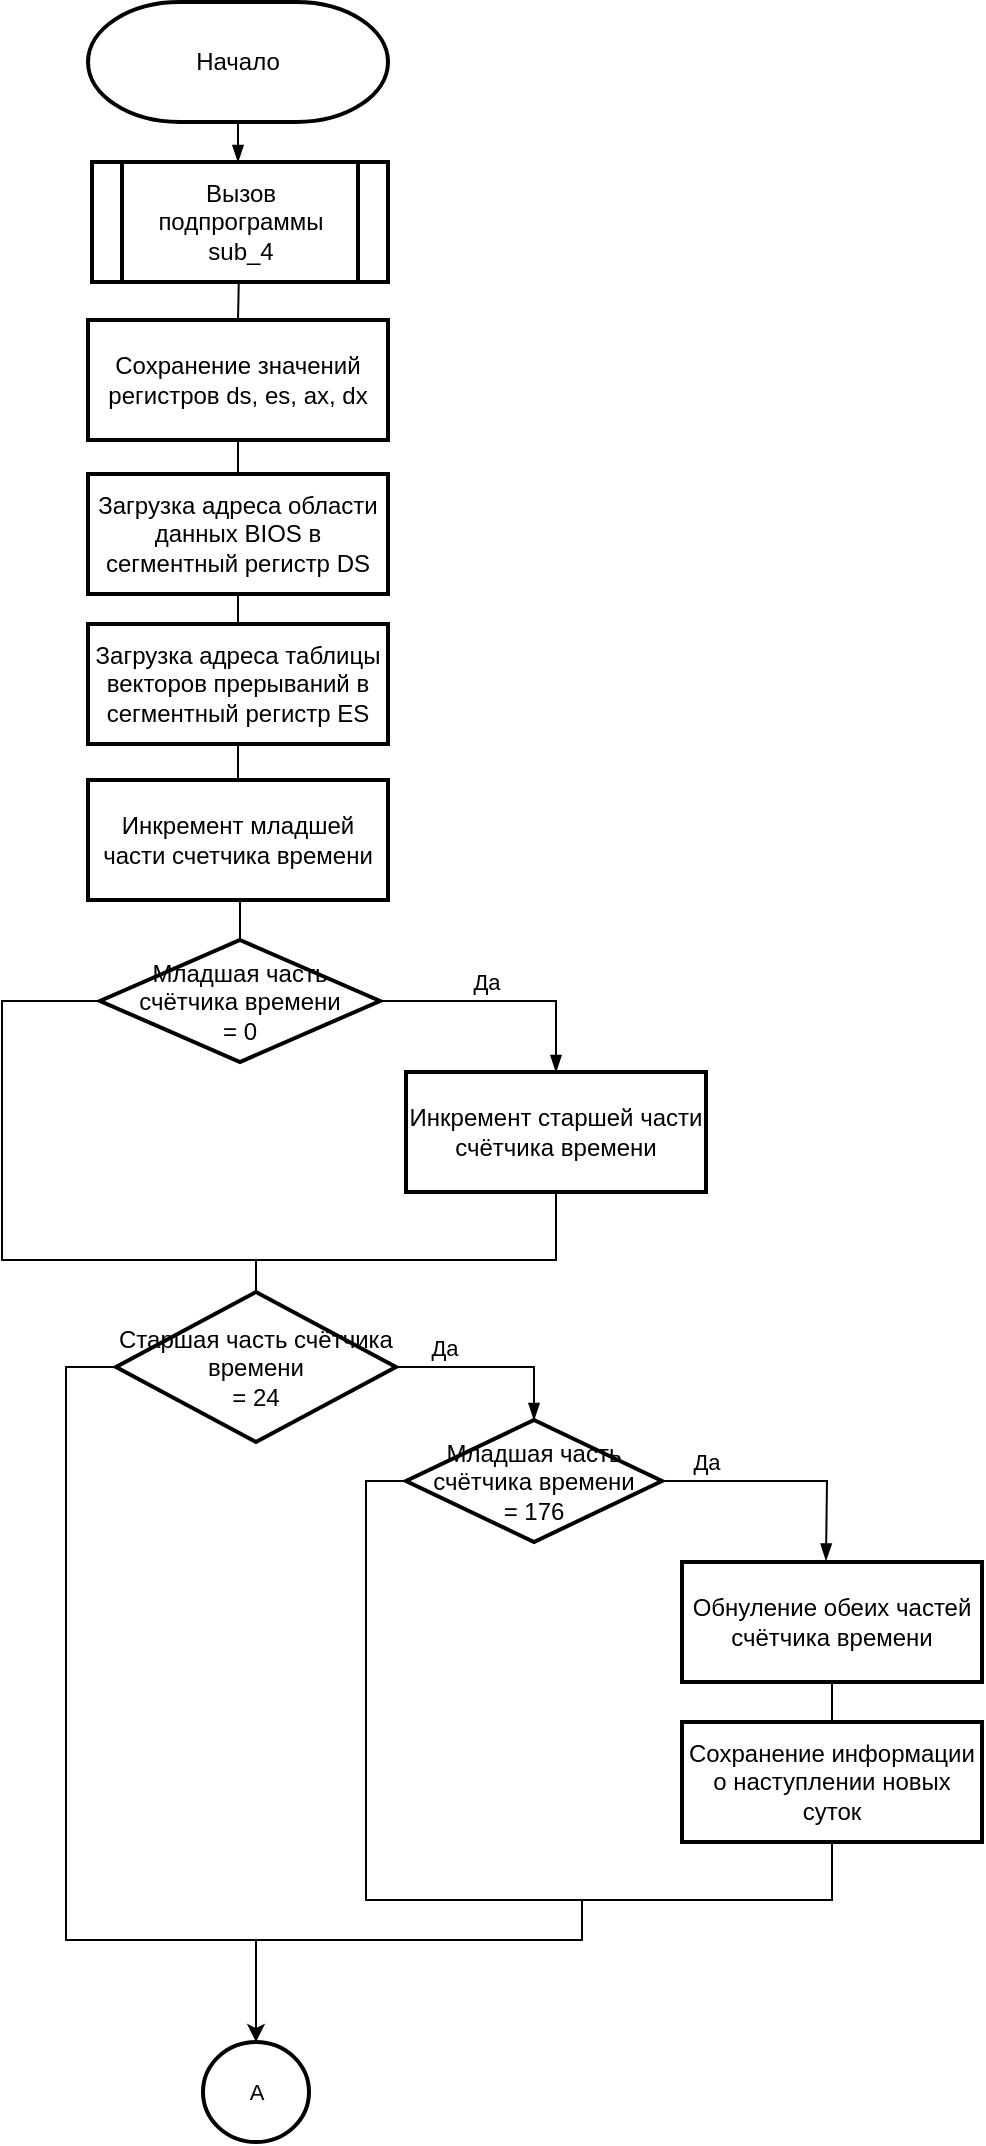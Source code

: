 <mxfile version="15.2.9" type="device" pages="3"><diagram id="JOTS-tco1sjYFfUt2qh-" name="Page-1"><mxGraphModel dx="788" dy="448" grid="1" gridSize="10" guides="1" tooltips="1" connect="1" arrows="1" fold="1" page="1" pageScale="1" pageWidth="827" pageHeight="1169" math="0" shadow="0"><root><mxCell id="0"/><mxCell id="1" parent="0"/><mxCell id="RVGI_XAWXmjt8ZqFOJJ5-4" style="edgeStyle=orthogonalEdgeStyle;rounded=0;orthogonalLoop=1;jettySize=auto;html=1;exitX=0.5;exitY=1;exitDx=0;exitDy=0;exitPerimeter=0;fontSize=11;endArrow=blockThin;endFill=1;" parent="1" source="95ApB-wgT2IUQRyKsj9S-1" edge="1"><mxGeometry relative="1" as="geometry"><mxPoint x="388" y="100" as="targetPoint"/></mxGeometry></mxCell><mxCell id="95ApB-wgT2IUQRyKsj9S-1" value="Начало" style="strokeWidth=2;html=1;shape=mxgraph.flowchart.terminator;whiteSpace=wrap;" parent="1" vertex="1"><mxGeometry x="313" y="20" width="150" height="60" as="geometry"/></mxCell><mxCell id="RVGI_XAWXmjt8ZqFOJJ5-5" style="edgeStyle=orthogonalEdgeStyle;rounded=0;orthogonalLoop=1;jettySize=auto;html=1;exitX=0.5;exitY=1;exitDx=0;exitDy=0;entryX=0.5;entryY=0;entryDx=0;entryDy=0;endArrow=none;endFill=0;fontSize=11;" parent="1" source="95ApB-wgT2IUQRyKsj9S-6" target="95ApB-wgT2IUQRyKsj9S-9" edge="1"><mxGeometry relative="1" as="geometry"/></mxCell><mxCell id="95ApB-wgT2IUQRyKsj9S-6" value="Сохранение значений регистров ds, es, ax, dx" style="rounded=0;whiteSpace=wrap;html=1;absoluteArcSize=1;arcSize=14;strokeWidth=2;" parent="1" vertex="1"><mxGeometry x="313" y="179" width="150" height="60" as="geometry"/></mxCell><mxCell id="RVGI_XAWXmjt8ZqFOJJ5-6" style="edgeStyle=orthogonalEdgeStyle;rounded=0;orthogonalLoop=1;jettySize=auto;html=1;exitX=0.5;exitY=1;exitDx=0;exitDy=0;entryX=0.5;entryY=0;entryDx=0;entryDy=0;endArrow=none;endFill=0;fontSize=11;startArrow=none;" parent="1" source="ROhETIzpj9aEthu2I2Gs-1" target="95ApB-wgT2IUQRyKsj9S-12" edge="1"><mxGeometry relative="1" as="geometry"/></mxCell><mxCell id="95ApB-wgT2IUQRyKsj9S-9" value="Загрузка адреса области данных BIOS в сегментный регистр DS" style="rounded=0;whiteSpace=wrap;html=1;absoluteArcSize=1;arcSize=14;strokeWidth=2;" parent="1" vertex="1"><mxGeometry x="313" y="256" width="150" height="60" as="geometry"/></mxCell><mxCell id="95ApB-wgT2IUQRyKsj9S-11" value="Обнуление обеих частей&lt;br&gt;счётчика времени" style="rounded=0;whiteSpace=wrap;html=1;absoluteArcSize=1;arcSize=14;strokeWidth=2;" parent="1" vertex="1"><mxGeometry x="610" y="800" width="150" height="60" as="geometry"/></mxCell><mxCell id="RVGI_XAWXmjt8ZqFOJJ5-7" style="edgeStyle=orthogonalEdgeStyle;rounded=0;orthogonalLoop=1;jettySize=auto;html=1;exitX=0.5;exitY=1;exitDx=0;exitDy=0;entryX=0.5;entryY=0;entryDx=0;entryDy=0;entryPerimeter=0;endArrow=none;endFill=0;fontSize=11;" parent="1" source="95ApB-wgT2IUQRyKsj9S-12" target="95ApB-wgT2IUQRyKsj9S-13" edge="1"><mxGeometry relative="1" as="geometry"/></mxCell><mxCell id="95ApB-wgT2IUQRyKsj9S-12" value="Инкремент младшей части счетчика времени" style="rounded=0;whiteSpace=wrap;html=1;absoluteArcSize=1;arcSize=14;strokeWidth=2;" parent="1" vertex="1"><mxGeometry x="313" y="409" width="150" height="60" as="geometry"/></mxCell><mxCell id="RVGI_XAWXmjt8ZqFOJJ5-9" style="edgeStyle=orthogonalEdgeStyle;rounded=0;orthogonalLoop=1;jettySize=auto;html=1;exitX=0;exitY=0.5;exitDx=0;exitDy=0;exitPerimeter=0;entryX=0.5;entryY=0;entryDx=0;entryDy=0;entryPerimeter=0;endArrow=none;endFill=0;fontSize=11;" parent="1" source="95ApB-wgT2IUQRyKsj9S-13" target="95ApB-wgT2IUQRyKsj9S-18" edge="1"><mxGeometry relative="1" as="geometry"><Array as="points"><mxPoint x="270" y="519"/><mxPoint x="270" y="649"/><mxPoint x="397" y="649"/></Array></mxGeometry></mxCell><mxCell id="RVGI_XAWXmjt8ZqFOJJ5-12" value="Да" style="edgeStyle=orthogonalEdgeStyle;rounded=0;orthogonalLoop=1;jettySize=auto;html=1;exitX=1;exitY=0.5;exitDx=0;exitDy=0;exitPerimeter=0;entryX=0.5;entryY=0;entryDx=0;entryDy=0;endArrow=blockThin;endFill=1;fontSize=11;" parent="1" source="95ApB-wgT2IUQRyKsj9S-13" target="95ApB-wgT2IUQRyKsj9S-16" edge="1"><mxGeometry x="-0.148" y="10" relative="1" as="geometry"><mxPoint as="offset"/></mxGeometry></mxCell><mxCell id="95ApB-wgT2IUQRyKsj9S-13" value="Младшая часть счётчика времени&lt;br&gt;= 0" style="strokeWidth=2;html=1;shape=mxgraph.flowchart.decision;whiteSpace=wrap;rounded=1;" parent="1" vertex="1"><mxGeometry x="319" y="489" width="140" height="61" as="geometry"/></mxCell><mxCell id="RVGI_XAWXmjt8ZqFOJJ5-8" style="edgeStyle=orthogonalEdgeStyle;rounded=0;orthogonalLoop=1;jettySize=auto;html=1;exitX=0.5;exitY=1;exitDx=0;exitDy=0;entryX=0.5;entryY=0;entryDx=0;entryDy=0;entryPerimeter=0;endArrow=none;endFill=0;fontSize=11;" parent="1" source="95ApB-wgT2IUQRyKsj9S-16" target="95ApB-wgT2IUQRyKsj9S-18" edge="1"><mxGeometry relative="1" as="geometry"><Array as="points"><mxPoint x="547" y="649"/><mxPoint x="397" y="649"/></Array></mxGeometry></mxCell><mxCell id="95ApB-wgT2IUQRyKsj9S-16" value="Инкремент старшей части счётчика времени" style="rounded=0;whiteSpace=wrap;html=1;absoluteArcSize=1;arcSize=14;strokeWidth=2;" parent="1" vertex="1"><mxGeometry x="472" y="555" width="150" height="60" as="geometry"/></mxCell><mxCell id="RVGI_XAWXmjt8ZqFOJJ5-13" value="Да" style="edgeStyle=orthogonalEdgeStyle;rounded=0;orthogonalLoop=1;jettySize=auto;html=1;exitX=1;exitY=0.5;exitDx=0;exitDy=0;exitPerimeter=0;entryX=0.5;entryY=0;entryDx=0;entryDy=0;entryPerimeter=0;endArrow=blockThin;endFill=1;fontSize=11;" parent="1" source="95ApB-wgT2IUQRyKsj9S-18" target="95ApB-wgT2IUQRyKsj9S-19" edge="1"><mxGeometry x="-0.513" y="10" relative="1" as="geometry"><mxPoint as="offset"/></mxGeometry></mxCell><mxCell id="RVGI_XAWXmjt8ZqFOJJ5-16" style="edgeStyle=orthogonalEdgeStyle;rounded=0;orthogonalLoop=1;jettySize=auto;html=1;exitX=0;exitY=0.5;exitDx=0;exitDy=0;exitPerimeter=0;endArrow=none;endFill=0;fontSize=11;" parent="1" source="95ApB-wgT2IUQRyKsj9S-18" edge="1"><mxGeometry relative="1" as="geometry"><Array as="points"><mxPoint x="302" y="702"/><mxPoint x="302" y="989"/><mxPoint x="397" y="989"/></Array><mxPoint x="397" y="1020" as="targetPoint"/></mxGeometry></mxCell><mxCell id="95ApB-wgT2IUQRyKsj9S-18" value="Старшая часть счётчика времени&lt;br&gt;= 24" style="strokeWidth=2;html=1;shape=mxgraph.flowchart.decision;whiteSpace=wrap;rounded=1;" parent="1" vertex="1"><mxGeometry x="327" y="665" width="140" height="75" as="geometry"/></mxCell><mxCell id="RVGI_XAWXmjt8ZqFOJJ5-11" value="Да" style="edgeStyle=orthogonalEdgeStyle;rounded=0;orthogonalLoop=1;jettySize=auto;html=1;exitX=1;exitY=0.5;exitDx=0;exitDy=0;exitPerimeter=0;entryX=0.48;entryY=0.004;entryDx=0;entryDy=0;entryPerimeter=0;endArrow=blockThin;endFill=1;fontSize=11;" parent="1" source="95ApB-wgT2IUQRyKsj9S-19" edge="1"><mxGeometry x="-0.641" y="10" relative="1" as="geometry"><mxPoint as="offset"/><mxPoint x="682" y="799.24" as="targetPoint"/></mxGeometry></mxCell><mxCell id="RVGI_XAWXmjt8ZqFOJJ5-15" style="edgeStyle=orthogonalEdgeStyle;rounded=0;orthogonalLoop=1;jettySize=auto;html=1;exitX=0;exitY=0.5;exitDx=0;exitDy=0;exitPerimeter=0;endArrow=none;endFill=0;fontSize=11;" parent="1" source="95ApB-wgT2IUQRyKsj9S-19" edge="1"><mxGeometry relative="1" as="geometry"><mxPoint x="560" y="969" as="targetPoint"/><Array as="points"><mxPoint x="452" y="759"/><mxPoint x="452" y="969"/></Array></mxGeometry></mxCell><mxCell id="95ApB-wgT2IUQRyKsj9S-19" value="Младшая часть счётчика времени&lt;br&gt;= 176" style="strokeWidth=2;html=1;shape=mxgraph.flowchart.decision;whiteSpace=wrap;rounded=1;" parent="1" vertex="1"><mxGeometry x="472" y="729" width="128" height="61" as="geometry"/></mxCell><mxCell id="RVGI_XAWXmjt8ZqFOJJ5-14" style="edgeStyle=orthogonalEdgeStyle;rounded=0;orthogonalLoop=1;jettySize=auto;html=1;exitX=0.5;exitY=1;exitDx=0;exitDy=0;endArrow=none;endFill=0;fontSize=11;" parent="1" edge="1"><mxGeometry relative="1" as="geometry"><mxPoint x="397" y="1000" as="targetPoint"/><Array as="points"><mxPoint x="685" y="969"/><mxPoint x="560" y="969"/><mxPoint x="560" y="989"/><mxPoint x="397" y="989"/></Array><mxPoint x="685" y="939" as="sourcePoint"/></mxGeometry></mxCell><mxCell id="95ApB-wgT2IUQRyKsj9S-20" value="Сохранение информации о наступлении новых суток" style="rounded=0;whiteSpace=wrap;html=1;absoluteArcSize=1;arcSize=14;strokeWidth=2;" parent="1" vertex="1"><mxGeometry x="610" y="880" width="150" height="60" as="geometry"/></mxCell><mxCell id="Rem6O-o3i9-X2tWIR_UW-1" value="A" style="strokeWidth=2;html=1;shape=mxgraph.flowchart.start_2;whiteSpace=wrap;rounded=1;fontSize=11;" parent="1" vertex="1"><mxGeometry x="370.5" y="1040" width="53" height="50" as="geometry"/></mxCell><mxCell id="j9Fa26jytDntN9nyX7mM-1" value="&lt;span style=&quot;white-space: normal&quot;&gt;Вызов подпрограммы&lt;/span&gt;&lt;br style=&quot;white-space: normal&quot;&gt;&lt;span style=&quot;white-space: normal&quot;&gt;sub_4&lt;/span&gt;" style="shape=process;whiteSpace=wrap;html=1;backgroundOutline=1;rounded=0;strokeWidth=2;" parent="1" vertex="1"><mxGeometry x="315" y="100" width="148" height="60" as="geometry"/></mxCell><mxCell id="j9Fa26jytDntN9nyX7mM-3" value="" style="endArrow=none;html=1;exitX=0.5;exitY=0;exitDx=0;exitDy=0;" parent="1" source="95ApB-wgT2IUQRyKsj9S-6" target="j9Fa26jytDntN9nyX7mM-1" edge="1"><mxGeometry width="50" height="50" relative="1" as="geometry"><mxPoint x="380" y="230" as="sourcePoint"/><mxPoint x="430" y="180" as="targetPoint"/></mxGeometry></mxCell><mxCell id="j9Fa26jytDntN9nyX7mM-4" value="" style="endArrow=none;html=1;exitX=0.5;exitY=0;exitDx=0;exitDy=0;" parent="1" source="95ApB-wgT2IUQRyKsj9S-20" target="95ApB-wgT2IUQRyKsj9S-11" edge="1"><mxGeometry width="50" height="50" relative="1" as="geometry"><mxPoint x="380" y="860" as="sourcePoint"/><mxPoint x="430" y="810" as="targetPoint"/></mxGeometry></mxCell><mxCell id="330m7FCVF3DHa8eMxRGV-3" value="" style="endArrow=classic;html=1;entryX=0.5;entryY=0;entryDx=0;entryDy=0;entryPerimeter=0;" parent="1" target="Rem6O-o3i9-X2tWIR_UW-1" edge="1"><mxGeometry width="50" height="50" relative="1" as="geometry"><mxPoint x="397" y="1020" as="sourcePoint"/><mxPoint x="420" y="1010" as="targetPoint"/></mxGeometry></mxCell><mxCell id="ROhETIzpj9aEthu2I2Gs-1" value="Загрузка адреса таблицы векторов прерываний в сегментный регистр ES" style="rounded=0;whiteSpace=wrap;html=1;absoluteArcSize=1;arcSize=14;strokeWidth=2;" vertex="1" parent="1"><mxGeometry x="313" y="331" width="150" height="60" as="geometry"/></mxCell><mxCell id="ROhETIzpj9aEthu2I2Gs-2" value="" style="edgeStyle=orthogonalEdgeStyle;rounded=0;orthogonalLoop=1;jettySize=auto;html=1;exitX=0.5;exitY=1;exitDx=0;exitDy=0;entryX=0.5;entryY=0;entryDx=0;entryDy=0;endArrow=none;endFill=0;fontSize=11;" edge="1" parent="1" source="95ApB-wgT2IUQRyKsj9S-9" target="ROhETIzpj9aEthu2I2Gs-1"><mxGeometry relative="1" as="geometry"><mxPoint x="388" y="320" as="sourcePoint"/><mxPoint x="388" y="409" as="targetPoint"/></mxGeometry></mxCell></root></mxGraphModel></diagram><diagram id="wpqRQXtKeUoQa6DkjBkS" name="Page-3"><mxGraphModel dx="946" dy="538" grid="1" gridSize="10" guides="1" tooltips="1" connect="1" arrows="1" fold="1" page="1" pageScale="1" pageWidth="827" pageHeight="1169" math="0" shadow="0"><root><mxCell id="p6scumdIBF7FBanjYcLQ-0"/><mxCell id="p6scumdIBF7FBanjYcLQ-1" parent="p6scumdIBF7FBanjYcLQ-0"/><mxCell id="nul5GvnApJ8QaNK4tKs8-0" value="Конец" style="strokeWidth=2;html=1;shape=mxgraph.flowchart.terminator;whiteSpace=wrap;" parent="p6scumdIBF7FBanjYcLQ-1" vertex="1"><mxGeometry x="312" y="1016" width="150" height="60" as="geometry"/></mxCell><mxCell id="tyByUrPyi4JM7NcmdToP-6" style="edgeStyle=orthogonalEdgeStyle;rounded=0;orthogonalLoop=1;jettySize=auto;html=1;exitX=0.5;exitY=1;exitDx=0;exitDy=0;entryX=0.5;entryY=0;entryDx=0;entryDy=0;entryPerimeter=0;endArrow=none;endFill=0;fontSize=11;" parent="p6scumdIBF7FBanjYcLQ-1" source="nul5GvnApJ8QaNK4tKs8-1" target="nul5GvnApJ8QaNK4tKs8-6" edge="1"><mxGeometry relative="1" as="geometry"><Array as="points"><mxPoint x="548" y="480"/><mxPoint x="381" y="480"/></Array></mxGeometry></mxCell><mxCell id="nul5GvnApJ8QaNK4tKs8-1" value="Установка флага&amp;nbsp;остановки двигателей НГМД" style="rounded=0;whiteSpace=wrap;html=1;absoluteArcSize=1;arcSize=14;strokeWidth=2;" parent="p6scumdIBF7FBanjYcLQ-1" vertex="1"><mxGeometry x="473" y="340" width="150" height="60" as="geometry"/></mxCell><mxCell id="tyByUrPyi4JM7NcmdToP-2" value="Да" style="edgeStyle=orthogonalEdgeStyle;rounded=0;orthogonalLoop=1;jettySize=auto;html=1;exitX=1;exitY=0.5;exitDx=0;exitDy=0;exitPerimeter=0;entryX=0.5;entryY=0;entryDx=0;entryDy=0;endArrow=blockThin;endFill=1;fontSize=11;" parent="p6scumdIBF7FBanjYcLQ-1" source="nul5GvnApJ8QaNK4tKs8-2" target="nul5GvnApJ8QaNK4tKs8-1" edge="1"><mxGeometry x="-0.5" y="10" relative="1" as="geometry"><mxPoint as="offset"/></mxGeometry></mxCell><mxCell id="tyByUrPyi4JM7NcmdToP-5" style="edgeStyle=orthogonalEdgeStyle;rounded=0;orthogonalLoop=1;jettySize=auto;html=1;exitX=0;exitY=0.5;exitDx=0;exitDy=0;exitPerimeter=0;entryX=0.5;entryY=0;entryDx=0;entryDy=0;entryPerimeter=0;endArrow=none;endFill=0;fontSize=11;" parent="p6scumdIBF7FBanjYcLQ-1" source="nul5GvnApJ8QaNK4tKs8-2" target="nul5GvnApJ8QaNK4tKs8-6" edge="1"><mxGeometry relative="1" as="geometry"><Array as="points"><mxPoint x="240" y="320"/><mxPoint x="240" y="480"/><mxPoint x="381" y="480"/></Array></mxGeometry></mxCell><mxCell id="nul5GvnApJ8QaNK4tKs8-2" value="&lt;span style=&quot;font-size: 12px&quot;&gt;Счётчик времени до остановки двигателей НГМД = 0&lt;/span&gt;" style="strokeWidth=2;html=1;shape=mxgraph.flowchart.decision;whiteSpace=wrap;rounded=1;fontSize=11;" parent="p6scumdIBF7FBanjYcLQ-1" vertex="1"><mxGeometry x="276" y="270" width="210" height="100" as="geometry"/></mxCell><mxCell id="tyByUrPyi4JM7NcmdToP-11" style="edgeStyle=orthogonalEdgeStyle;rounded=0;orthogonalLoop=1;jettySize=auto;html=1;exitX=0.5;exitY=1;exitDx=0;exitDy=0;entryX=0.5;entryY=0;entryDx=0;entryDy=0;endArrow=none;endFill=0;fontSize=11;" parent="p6scumdIBF7FBanjYcLQ-1" source="nul5GvnApJ8QaNK4tKs8-3" target="nul5GvnApJ8QaNK4tKs8-8" edge="1"><mxGeometry relative="1" as="geometry"/></mxCell><mxCell id="nul5GvnApJ8QaNK4tKs8-3" value="Сброс контроллера прерываний" style="rounded=0;whiteSpace=wrap;html=1;absoluteArcSize=1;arcSize=14;strokeWidth=2;" parent="p6scumdIBF7FBanjYcLQ-1" vertex="1"><mxGeometry x="312" y="816" width="150" height="60" as="geometry"/></mxCell><mxCell id="tyByUrPyi4JM7NcmdToP-8" style="edgeStyle=orthogonalEdgeStyle;rounded=0;orthogonalLoop=1;jettySize=auto;html=1;exitX=0.5;exitY=1;exitDx=0;exitDy=0;entryX=0.5;entryY=0;entryDx=0;entryDy=0;endArrow=none;endFill=0;fontSize=11;" parent="p6scumdIBF7FBanjYcLQ-1" source="nul5GvnApJ8QaNK4tKs8-4" edge="1"><mxGeometry relative="1" as="geometry"><mxPoint x="383" y="720" as="targetPoint"/></mxGeometry></mxCell><mxCell id="nul5GvnApJ8QaNK4tKs8-4" value="Косвенный вызов 1Ch&lt;span lang=&quot;EN-US&quot;&gt;&lt;br&gt;&lt;/span&gt;&lt;pre style=&quot;background: white&quot;&gt;&lt;span lang=&quot;EN-US&quot;&gt;&lt;/span&gt;&lt;/pre&gt;" style="rounded=0;whiteSpace=wrap;html=1;absoluteArcSize=1;arcSize=14;strokeWidth=2;" parent="p6scumdIBF7FBanjYcLQ-1" vertex="1"><mxGeometry x="130" y="590" width="180" height="60" as="geometry"/></mxCell><mxCell id="tyByUrPyi4JM7NcmdToP-9" style="edgeStyle=orthogonalEdgeStyle;rounded=0;orthogonalLoop=1;jettySize=auto;html=1;exitX=0.5;exitY=1;exitDx=0;exitDy=0;entryX=0.5;entryY=0;entryDx=0;entryDy=0;endArrow=none;endFill=0;fontSize=11;" parent="p6scumdIBF7FBanjYcLQ-1" source="nul5GvnApJ8QaNK4tKs8-5" edge="1"><mxGeometry relative="1" as="geometry"><mxPoint x="383" y="720" as="targetPoint"/></mxGeometry></mxCell><mxCell id="nul5GvnApJ8QaNK4tKs8-5" value="Вызов 1Ch" style="rounded=0;whiteSpace=wrap;html=1;absoluteArcSize=1;arcSize=14;strokeWidth=2;" parent="p6scumdIBF7FBanjYcLQ-1" vertex="1"><mxGeometry x="473" y="590" width="150" height="60" as="geometry"/></mxCell><mxCell id="tyByUrPyi4JM7NcmdToP-3" value="Да" style="edgeStyle=orthogonalEdgeStyle;rounded=0;orthogonalLoop=1;jettySize=auto;html=1;exitX=1;exitY=0.5;exitDx=0;exitDy=0;exitPerimeter=0;entryX=0.5;entryY=0;entryDx=0;entryDy=0;endArrow=blockThin;endFill=1;fontSize=11;" parent="p6scumdIBF7FBanjYcLQ-1" source="nul5GvnApJ8QaNK4tKs8-6" target="nul5GvnApJ8QaNK4tKs8-5" edge="1"><mxGeometry x="-0.552" y="10" relative="1" as="geometry"><mxPoint as="offset"/></mxGeometry></mxCell><mxCell id="tyByUrPyi4JM7NcmdToP-7" style="edgeStyle=orthogonalEdgeStyle;rounded=0;orthogonalLoop=1;jettySize=auto;html=1;exitX=0;exitY=0.5;exitDx=0;exitDy=0;exitPerimeter=0;entryX=0.5;entryY=0;entryDx=0;entryDy=0;endArrow=none;endFill=0;fontSize=11;" parent="p6scumdIBF7FBanjYcLQ-1" source="nul5GvnApJ8QaNK4tKs8-6" target="nul5GvnApJ8QaNK4tKs8-4" edge="1"><mxGeometry relative="1" as="geometry"/></mxCell><mxCell id="nul5GvnApJ8QaNK4tKs8-6" value="PF = 1" style="strokeWidth=2;html=1;shape=mxgraph.flowchart.decision;whiteSpace=wrap;rounded=1;" parent="p6scumdIBF7FBanjYcLQ-1" vertex="1"><mxGeometry x="306" y="490" width="150" height="80" as="geometry"/></mxCell><mxCell id="tyByUrPyi4JM7NcmdToP-10" style="edgeStyle=orthogonalEdgeStyle;rounded=0;orthogonalLoop=1;jettySize=auto;html=1;exitX=0.5;exitY=1;exitDx=0;exitDy=0;entryX=0.5;entryY=0;entryDx=0;entryDy=0;endArrow=none;endFill=0;fontSize=11;" parent="p6scumdIBF7FBanjYcLQ-1" target="nul5GvnApJ8QaNK4tKs8-3" edge="1"><mxGeometry relative="1" as="geometry"><mxPoint x="383" y="780" as="sourcePoint"/></mxGeometry></mxCell><mxCell id="tyByUrPyi4JM7NcmdToP-4" style="edgeStyle=orthogonalEdgeStyle;rounded=0;orthogonalLoop=1;jettySize=auto;html=1;exitX=0.5;exitY=1;exitDx=0;exitDy=0;entryX=0.5;entryY=0;entryDx=0;entryDy=0;entryPerimeter=0;endArrow=blockThin;endFill=1;fontSize=11;" parent="p6scumdIBF7FBanjYcLQ-1" source="nul5GvnApJ8QaNK4tKs8-8" target="nul5GvnApJ8QaNK4tKs8-0" edge="1"><mxGeometry relative="1" as="geometry"/></mxCell><mxCell id="nul5GvnApJ8QaNK4tKs8-8" value="Восстановление&lt;br&gt;значений&lt;br&gt;регистров&amp;nbsp;ds, es, ax, dx" style="rounded=0;whiteSpace=wrap;html=1;absoluteArcSize=1;arcSize=14;strokeWidth=2;" parent="p6scumdIBF7FBanjYcLQ-1" vertex="1"><mxGeometry x="312" y="916" width="150" height="60" as="geometry"/></mxCell><mxCell id="PkvP6854T6kTxO-Qsgij-3" style="edgeStyle=orthogonalEdgeStyle;rounded=0;orthogonalLoop=1;jettySize=auto;html=1;exitX=0.5;exitY=1;exitDx=0;exitDy=0;exitPerimeter=0;" parent="p6scumdIBF7FBanjYcLQ-1" source="tyByUrPyi4JM7NcmdToP-0" target="PkvP6854T6kTxO-Qsgij-0" edge="1"><mxGeometry relative="1" as="geometry"/></mxCell><mxCell id="tyByUrPyi4JM7NcmdToP-0" value="A" style="strokeWidth=2;html=1;shape=mxgraph.flowchart.start_2;whiteSpace=wrap;rounded=1;fontSize=11;" parent="p6scumdIBF7FBanjYcLQ-1" vertex="1"><mxGeometry x="354.5" y="110" width="53" height="50" as="geometry"/></mxCell><mxCell id="q-G1ZZuru5Z_oOCVCqUg-0" value="&lt;span style=&quot;white-space: normal&quot;&gt;Вызов подпрограммы&lt;/span&gt;&lt;br style=&quot;white-space: normal&quot;&gt;&lt;span style=&quot;white-space: normal&quot;&gt;sub_4&lt;/span&gt;" style="shape=process;whiteSpace=wrap;html=1;backgroundOutline=1;rounded=0;strokeWidth=2;" parent="p6scumdIBF7FBanjYcLQ-1" vertex="1"><mxGeometry x="312" y="720" width="148" height="60" as="geometry"/></mxCell><mxCell id="PkvP6854T6kTxO-Qsgij-0" value="Декремент счётчика времени до остановки двигателей НГМД" style="rounded=0;whiteSpace=wrap;html=1;absoluteArcSize=1;arcSize=14;strokeWidth=2;" parent="p6scumdIBF7FBanjYcLQ-1" vertex="1"><mxGeometry x="306" y="190" width="150" height="60" as="geometry"/></mxCell><mxCell id="PkvP6854T6kTxO-Qsgij-1" value="" style="endArrow=none;html=1;exitX=0.5;exitY=0;exitDx=0;exitDy=0;exitPerimeter=0;" parent="p6scumdIBF7FBanjYcLQ-1" source="nul5GvnApJ8QaNK4tKs8-2" target="PkvP6854T6kTxO-Qsgij-0" edge="1"><mxGeometry width="50" height="50" relative="1" as="geometry"><mxPoint x="486" y="280" as="sourcePoint"/><mxPoint x="536" y="230" as="targetPoint"/></mxGeometry></mxCell><mxCell id="g1crzTNEmSrX1uEiAhiz-0" value="Посылка сигнала на выключение двигателей&amp;nbsp;" style="rounded=0;whiteSpace=wrap;html=1;absoluteArcSize=1;arcSize=14;strokeWidth=2;" vertex="1" parent="p6scumdIBF7FBanjYcLQ-1"><mxGeometry x="473" y="410" width="150" height="60" as="geometry"/></mxCell></root></mxGraphModel></diagram><diagram id="8-DwG-Fdp8hTLlXIk7sL" name="Page-2"><mxGraphModel dx="1113" dy="633" grid="1" gridSize="10" guides="1" tooltips="1" connect="1" arrows="1" fold="1" page="1" pageScale="1" pageWidth="827" pageHeight="1169" math="0" shadow="0"><root><mxCell id="T2GUk0Kv-VO0pmPtVPHz-0"/><mxCell id="T2GUk0Kv-VO0pmPtVPHz-1" parent="T2GUk0Kv-VO0pmPtVPHz-0"/><mxCell id="pvSqG1oNHU6YOqhTkFNJ-9" style="edgeStyle=orthogonalEdgeStyle;rounded=0;orthogonalLoop=1;jettySize=auto;html=1;exitX=0.5;exitY=1;exitDx=0;exitDy=0;entryX=0.5;entryY=0;entryDx=0;entryDy=0;endArrow=none;endFill=0;fontSize=11;" parent="T2GUk0Kv-VO0pmPtVPHz-1" source="tYOAmmrUaRrSvFPx2G1F-0" target="pvSqG1oNHU6YOqhTkFNJ-1" edge="1"><mxGeometry relative="1" as="geometry"/></mxCell><mxCell id="tYOAmmrUaRrSvFPx2G1F-0" value="сброс IF" style="rounded=0;whiteSpace=wrap;html=1;absoluteArcSize=1;arcSize=14;strokeWidth=2;" parent="T2GUk0Kv-VO0pmPtVPHz-1" vertex="1"><mxGeometry x="440" y="480" width="150" height="60" as="geometry"/></mxCell><mxCell id="pvSqG1oNHU6YOqhTkFNJ-7" style="edgeStyle=orthogonalEdgeStyle;rounded=0;orthogonalLoop=1;jettySize=auto;html=1;exitX=0;exitY=0.5;exitDx=0;exitDy=0;exitPerimeter=0;entryX=0.5;entryY=0;entryDx=0;entryDy=0;endArrow=none;endFill=0;fontSize=11;" parent="T2GUk0Kv-VO0pmPtVPHz-1" source="3UIZTKc3K1I83VDpZBBn-0" target="MQH4QviyxVpS2GDzGgIC-1" edge="1"><mxGeometry relative="1" as="geometry"/></mxCell><mxCell id="pvSqG1oNHU6YOqhTkFNJ-11" value="Да" style="edgeStyle=orthogonalEdgeStyle;rounded=0;orthogonalLoop=1;jettySize=auto;html=1;exitX=1;exitY=0.5;exitDx=0;exitDy=0;exitPerimeter=0;entryX=0.5;entryY=0;entryDx=0;entryDy=0;endArrow=blockThin;endFill=1;fontSize=11;" parent="T2GUk0Kv-VO0pmPtVPHz-1" source="3UIZTKc3K1I83VDpZBBn-0" target="tYOAmmrUaRrSvFPx2G1F-0" edge="1"><mxGeometry x="-0.667" y="20" relative="1" as="geometry"><mxPoint as="offset"/></mxGeometry></mxCell><mxCell id="3UIZTKc3K1I83VDpZBBn-0" value="DF = 0 и страший &lt;br&gt;бит IOPL = 0" style="strokeWidth=2;html=1;shape=mxgraph.flowchart.decision;whiteSpace=wrap;rounded=1;" parent="T2GUk0Kv-VO0pmPtVPHz-1" vertex="1"><mxGeometry x="250" y="370" width="170" height="90" as="geometry"/></mxCell><mxCell id="VpNWFnHp-hPS0g9m6vIM-0" value="Конец sub_4" style="strokeWidth=2;html=1;shape=mxgraph.flowchart.terminator;whiteSpace=wrap;" parent="T2GUk0Kv-VO0pmPtVPHz-1" vertex="1"><mxGeometry x="250" y="780" width="150" height="60" as="geometry"/></mxCell><mxCell id="pvSqG1oNHU6YOqhTkFNJ-4" style="edgeStyle=orthogonalEdgeStyle;rounded=0;orthogonalLoop=1;jettySize=auto;html=1;exitX=0.5;exitY=1;exitDx=0;exitDy=0;exitPerimeter=0;entryX=0.5;entryY=0;entryDx=0;entryDy=0;endArrow=blockThin;endFill=1;fontSize=11;" parent="T2GUk0Kv-VO0pmPtVPHz-1" source="6ih3uQom4P7o2rtO4krN-0" target="MQH4QviyxVpS2GDzGgIC-0" edge="1"><mxGeometry relative="1" as="geometry"/></mxCell><mxCell id="6ih3uQom4P7o2rtO4krN-0" value="Начало sub_4" style="strokeWidth=2;html=1;shape=mxgraph.flowchart.terminator;whiteSpace=wrap;" parent="T2GUk0Kv-VO0pmPtVPHz-1" vertex="1"><mxGeometry x="263" y="90" width="150" height="60" as="geometry"/></mxCell><mxCell id="pvSqG1oNHU6YOqhTkFNJ-5" style="edgeStyle=orthogonalEdgeStyle;rounded=0;orthogonalLoop=1;jettySize=auto;html=1;exitX=0.5;exitY=1;exitDx=0;exitDy=0;entryX=0.5;entryY=0;entryDx=0;entryDy=0;endArrow=none;endFill=0;fontSize=11;" parent="T2GUk0Kv-VO0pmPtVPHz-1" source="MQH4QviyxVpS2GDzGgIC-0" target="MQH4QviyxVpS2GDzGgIC-2" edge="1"><mxGeometry relative="1" as="geometry"/></mxCell><mxCell id="MQH4QviyxVpS2GDzGgIC-0" value="Сохранение значений регистров ax и ds" style="rounded=0;whiteSpace=wrap;html=1;absoluteArcSize=1;arcSize=14;strokeWidth=2;" parent="T2GUk0Kv-VO0pmPtVPHz-1" vertex="1"><mxGeometry x="263" y="190" width="150" height="60" as="geometry"/></mxCell><mxCell id="pvSqG1oNHU6YOqhTkFNJ-8" style="edgeStyle=orthogonalEdgeStyle;rounded=0;orthogonalLoop=1;jettySize=auto;html=1;exitX=0.5;exitY=1;exitDx=0;exitDy=0;entryX=0.5;entryY=0;entryDx=0;entryDy=0;endArrow=none;endFill=0;fontSize=11;" parent="T2GUk0Kv-VO0pmPtVPHz-1" source="MQH4QviyxVpS2GDzGgIC-1" target="pvSqG1oNHU6YOqhTkFNJ-1" edge="1"><mxGeometry relative="1" as="geometry"/></mxCell><mxCell id="MQH4QviyxVpS2GDzGgIC-1" value="cli" style="rounded=0;whiteSpace=wrap;html=1;absoluteArcSize=1;arcSize=14;strokeWidth=2;" parent="T2GUk0Kv-VO0pmPtVPHz-1" vertex="1"><mxGeometry x="80" y="480" width="150" height="60" as="geometry"/></mxCell><mxCell id="pvSqG1oNHU6YOqhTkFNJ-6" style="edgeStyle=orthogonalEdgeStyle;rounded=0;orthogonalLoop=1;jettySize=auto;html=1;exitX=0.5;exitY=1;exitDx=0;exitDy=0;entryX=0.5;entryY=0;entryDx=0;entryDy=0;entryPerimeter=0;endArrow=none;endFill=0;fontSize=11;" parent="T2GUk0Kv-VO0pmPtVPHz-1" source="MQH4QviyxVpS2GDzGgIC-2" target="3UIZTKc3K1I83VDpZBBn-0" edge="1"><mxGeometry relative="1" as="geometry"/></mxCell><mxCell id="MQH4QviyxVpS2GDzGgIC-2" value="Загрузка младшего байта регистра флагов в ah" style="rounded=0;whiteSpace=wrap;html=1;absoluteArcSize=1;arcSize=14;strokeWidth=2;" parent="T2GUk0Kv-VO0pmPtVPHz-1" vertex="1"><mxGeometry x="263" y="280" width="150" height="60" as="geometry"/></mxCell><mxCell id="pvSqG1oNHU6YOqhTkFNJ-10" style="edgeStyle=orthogonalEdgeStyle;rounded=0;orthogonalLoop=1;jettySize=auto;html=1;exitX=0.5;exitY=1;exitDx=0;exitDy=0;entryX=0.5;entryY=0;entryDx=0;entryDy=0;endArrow=none;endFill=0;fontSize=11;" parent="T2GUk0Kv-VO0pmPtVPHz-1" source="pvSqG1oNHU6YOqhTkFNJ-1" target="pvSqG1oNHU6YOqhTkFNJ-3" edge="1"><mxGeometry relative="1" as="geometry"/></mxCell><mxCell id="pvSqG1oNHU6YOqhTkFNJ-1" value="Загрузка ah в младший байт регистра флагов" style="rounded=0;whiteSpace=wrap;html=1;absoluteArcSize=1;arcSize=14;strokeWidth=2;" parent="T2GUk0Kv-VO0pmPtVPHz-1" vertex="1"><mxGeometry x="250" y="600" width="150" height="60" as="geometry"/></mxCell><mxCell id="pvSqG1oNHU6YOqhTkFNJ-12" style="edgeStyle=orthogonalEdgeStyle;rounded=0;orthogonalLoop=1;jettySize=auto;html=1;exitX=0.5;exitY=1;exitDx=0;exitDy=0;entryX=0.5;entryY=0;entryDx=0;entryDy=0;entryPerimeter=0;endArrow=blockThin;endFill=1;fontSize=11;" parent="T2GUk0Kv-VO0pmPtVPHz-1" source="pvSqG1oNHU6YOqhTkFNJ-3" target="VpNWFnHp-hPS0g9m6vIM-0" edge="1"><mxGeometry relative="1" as="geometry"/></mxCell><mxCell id="pvSqG1oNHU6YOqhTkFNJ-3" value="Восстановление &lt;br&gt;значений регистров ax и ds" style="rounded=0;whiteSpace=wrap;html=1;absoluteArcSize=1;arcSize=14;strokeWidth=2;" parent="T2GUk0Kv-VO0pmPtVPHz-1" vertex="1"><mxGeometry x="250" y="690" width="150" height="60" as="geometry"/></mxCell></root></mxGraphModel></diagram></mxfile>